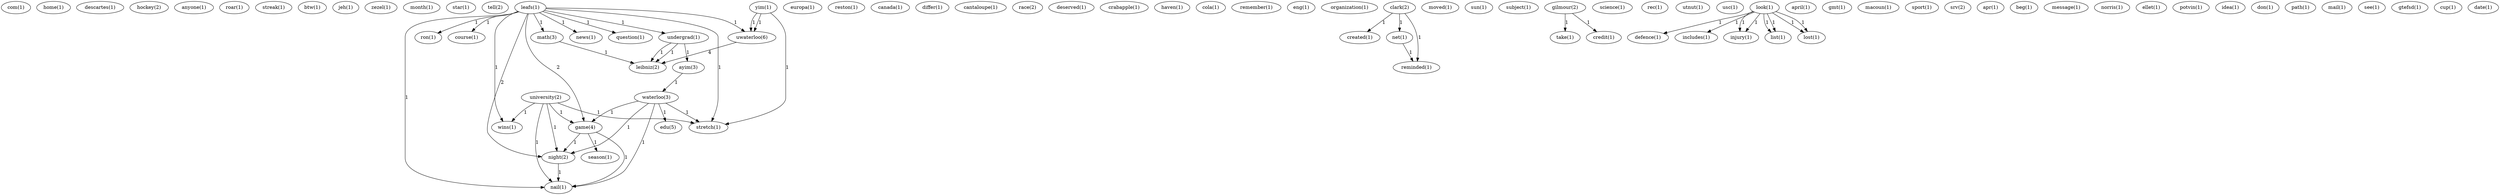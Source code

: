 digraph G {
  com [ label="com(1)" ];
  home [ label="home(1)" ];
  descartes [ label="descartes(1)" ];
  hockey [ label="hockey(2)" ];
  anyone [ label="anyone(1)" ];
  roar [ label="roar(1)" ];
  streak [ label="streak(1)" ];
  btw [ label="btw(1)" ];
  jeh [ label="jeh(1)" ];
  zezel [ label="zezel(1)" ];
  month [ label="month(1)" ];
  star [ label="star(1)" ];
  tell [ label="tell(2)" ];
  undergrad [ label="undergrad(1)" ];
  ayim [ label="ayim(3)" ];
  leibniz [ label="leibniz(2)" ];
  leafs [ label="leafs(1)" ];
  ron [ label="ron(1)" ];
  course [ label="course(1)" ];
  wins [ label="wins(1)" ];
  undergrad [ label="undergrad(1)" ];
  math [ label="math(3)" ];
  game [ label="game(4)" ];
  stretch [ label="stretch(1)" ];
  uwaterloo [ label="uwaterloo(6)" ];
  news [ label="news(1)" ];
  night [ label="night(2)" ];
  question [ label="question(1)" ];
  nail [ label="nail(1)" ];
  europa [ label="europa(1)" ];
  reston [ label="reston(1)" ];
  waterloo [ label="waterloo(3)" ];
  canada [ label="canada(1)" ];
  differ [ label="differ(1)" ];
  cantaloupe [ label="cantaloupe(1)" ];
  race [ label="race(2)" ];
  deserved [ label="deserved(1)" ];
  crabapple [ label="crabapple(1)" ];
  university [ label="university(2)" ];
  haven [ label="haven(1)" ];
  cola [ label="cola(1)" ];
  remember [ label="remember(1)" ];
  eng [ label="eng(1)" ];
  organization [ label="organization(1)" ];
  clark [ label="clark(2)" ];
  created [ label="created(1)" ];
  net [ label="net(1)" ];
  reminded [ label="reminded(1)" ];
  moved [ label="moved(1)" ];
  sun [ label="sun(1)" ];
  edu [ label="edu(5)" ];
  season [ label="season(1)" ];
  subject [ label="subject(1)" ];
  gilmour [ label="gilmour(2)" ];
  take [ label="take(1)" ];
  credit [ label="credit(1)" ];
  yim [ label="yim(1)" ];
  science [ label="science(1)" ];
  rec [ label="rec(1)" ];
  utnut [ label="utnut(1)" ];
  usc [ label="usc(1)" ];
  look [ label="look(1)" ];
  defence [ label="defence(1)" ];
  includes [ label="includes(1)" ];
  injury [ label="injury(1)" ];
  list [ label="list(1)" ];
  lost [ label="lost(1)" ];
  april [ label="april(1)" ];
  yim [ label="yim(1)" ];
  gmt [ label="gmt(1)" ];
  macoun [ label="macoun(1)" ];
  sport [ label="sport(1)" ];
  srv [ label="srv(2)" ];
  apr [ label="apr(1)" ];
  look [ label="look(1)" ];
  beg [ label="beg(1)" ];
  message [ label="message(1)" ];
  norris [ label="norris(1)" ];
  ellet [ label="ellet(1)" ];
  potvin [ label="potvin(1)" ];
  idea [ label="idea(1)" ];
  don [ label="don(1)" ];
  path [ label="path(1)" ];
  mail [ label="mail(1)" ];
  see [ label="see(1)" ];
  gtefsd [ label="gtefsd(1)" ];
  cup [ label="cup(1)" ];
  date [ label="date(1)" ];
  undergrad -> ayim [ label="1" ];
  undergrad -> leibniz [ label="1" ];
  leafs -> ron [ label="1" ];
  leafs -> course [ label="1" ];
  leafs -> wins [ label="1" ];
  leafs -> undergrad [ label="1" ];
  leafs -> math [ label="1" ];
  leafs -> game [ label="2" ];
  leafs -> stretch [ label="1" ];
  leafs -> uwaterloo [ label="1" ];
  leafs -> news [ label="1" ];
  leafs -> night [ label="2" ];
  leafs -> question [ label="1" ];
  leafs -> nail [ label="1" ];
  ayim -> waterloo [ label="1" ];
  university -> wins [ label="1" ];
  university -> game [ label="1" ];
  university -> stretch [ label="1" ];
  university -> night [ label="1" ];
  university -> nail [ label="1" ];
  clark -> created [ label="1" ];
  clark -> net [ label="1" ];
  clark -> reminded [ label="1" ];
  undergrad -> leibniz [ label="1" ];
  math -> leibniz [ label="1" ];
  waterloo -> game [ label="1" ];
  waterloo -> stretch [ label="1" ];
  waterloo -> night [ label="1" ];
  waterloo -> nail [ label="1" ];
  waterloo -> edu [ label="1" ];
  game -> night [ label="1" ];
  game -> season [ label="1" ];
  game -> nail [ label="1" ];
  gilmour -> take [ label="1" ];
  gilmour -> credit [ label="1" ];
  yim -> stretch [ label="1" ];
  yim -> uwaterloo [ label="1" ];
  look -> defence [ label="1" ];
  look -> includes [ label="1" ];
  look -> injury [ label="1" ];
  look -> list [ label="1" ];
  look -> lost [ label="1" ];
  yim -> uwaterloo [ label="1" ];
  uwaterloo -> leibniz [ label="4" ];
  night -> nail [ label="1" ];
  look -> injury [ label="1" ];
  look -> list [ label="1" ];
  look -> lost [ label="1" ];
  net -> reminded [ label="1" ];
}
